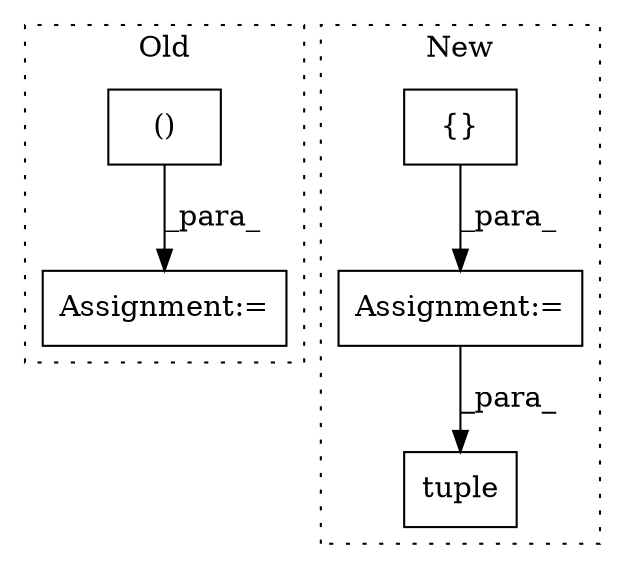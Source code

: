 digraph G {
subgraph cluster0 {
1 [label="()" a="106" s="9654" l="26" shape="box"];
4 [label="Assignment:=" a="7" s="9645" l="1" shape="box"];
label = "Old";
style="dotted";
}
subgraph cluster1 {
2 [label="tuple" a="32" s="9946,9959" l="6,1" shape="box"];
3 [label="Assignment:=" a="7" s="9656" l="1" shape="box"];
5 [label="{}" a="4" s="9666" l="2" shape="box"];
label = "New";
style="dotted";
}
1 -> 4 [label="_para_"];
3 -> 2 [label="_para_"];
5 -> 3 [label="_para_"];
}